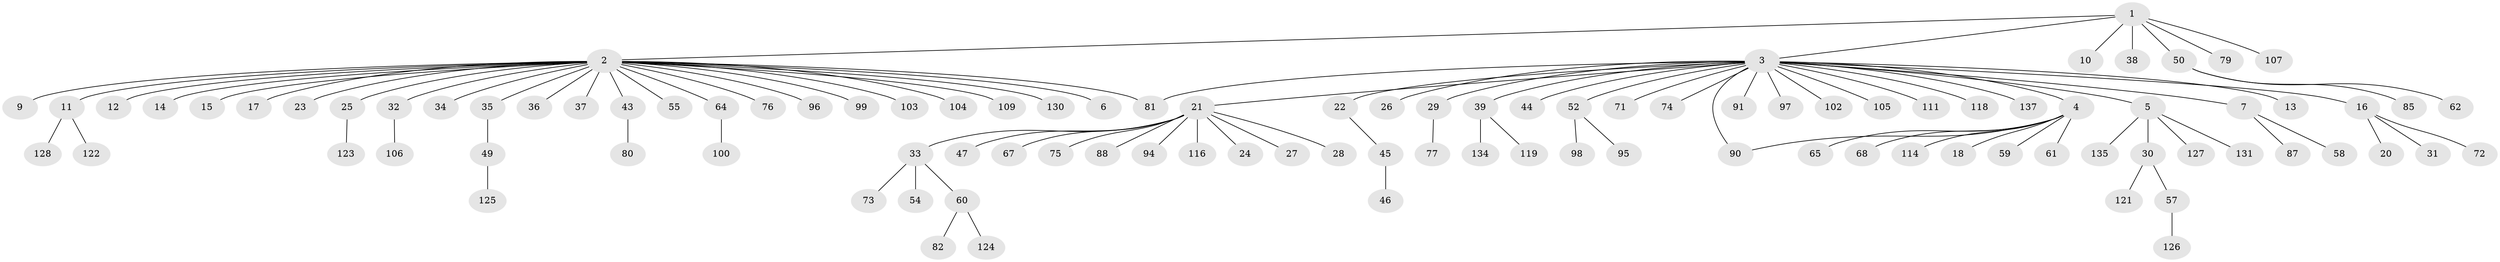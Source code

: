 // original degree distribution, {8: 0.0072992700729927005, 27: 0.0072992700729927005, 25: 0.0072992700729927005, 9: 0.0072992700729927005, 6: 0.0072992700729927005, 1: 0.6861313868613139, 2: 0.1678832116788321, 3: 0.058394160583941604, 4: 0.0364963503649635, 12: 0.0072992700729927005, 5: 0.0072992700729927005}
// Generated by graph-tools (version 1.1) at 2025/41/03/06/25 10:41:49]
// undirected, 105 vertices, 106 edges
graph export_dot {
graph [start="1"]
  node [color=gray90,style=filled];
  1 [super="+89"];
  2 [super="+86"];
  3 [super="+19"];
  4 [super="+48"];
  5 [super="+117"];
  6;
  7 [super="+8"];
  9;
  10;
  11 [super="+63"];
  12;
  13;
  14 [super="+56"];
  15 [super="+40"];
  16;
  17;
  18;
  20;
  21 [super="+113"];
  22 [super="+53"];
  23;
  24;
  25 [super="+70"];
  26;
  27;
  28;
  29;
  30 [super="+42"];
  31;
  32;
  33 [super="+41"];
  34 [super="+83"];
  35 [super="+84"];
  36;
  37;
  38;
  39 [super="+136"];
  43 [super="+51"];
  44;
  45 [super="+112"];
  46 [super="+108"];
  47;
  49;
  50 [super="+133"];
  52 [super="+78"];
  54 [super="+115"];
  55 [super="+69"];
  57 [super="+92"];
  58 [super="+66"];
  59;
  60 [super="+120"];
  61;
  62;
  64 [super="+93"];
  65;
  67;
  68;
  71 [super="+110"];
  72;
  73;
  74;
  75;
  76;
  77;
  79;
  80 [super="+132"];
  81;
  82;
  85;
  87;
  88;
  90;
  91;
  94;
  95 [super="+101"];
  96;
  97;
  98;
  99;
  100;
  102;
  103;
  104;
  105 [super="+129"];
  106;
  107;
  109;
  111;
  114;
  116;
  118;
  119;
  121;
  122;
  123;
  124;
  125;
  126;
  127;
  128;
  130;
  131;
  134;
  135;
  137;
  1 -- 2;
  1 -- 3;
  1 -- 10;
  1 -- 38;
  1 -- 50;
  1 -- 79;
  1 -- 107;
  2 -- 6;
  2 -- 9;
  2 -- 11;
  2 -- 12;
  2 -- 14;
  2 -- 15;
  2 -- 17;
  2 -- 23;
  2 -- 25;
  2 -- 32;
  2 -- 34;
  2 -- 35;
  2 -- 36;
  2 -- 37;
  2 -- 43;
  2 -- 55;
  2 -- 64;
  2 -- 76;
  2 -- 81;
  2 -- 96;
  2 -- 99;
  2 -- 103;
  2 -- 104;
  2 -- 109;
  2 -- 130;
  3 -- 4;
  3 -- 5;
  3 -- 7;
  3 -- 13;
  3 -- 16;
  3 -- 21;
  3 -- 22;
  3 -- 26;
  3 -- 29;
  3 -- 39;
  3 -- 44;
  3 -- 52;
  3 -- 71;
  3 -- 74;
  3 -- 81;
  3 -- 90;
  3 -- 91;
  3 -- 97;
  3 -- 102;
  3 -- 105;
  3 -- 111;
  3 -- 118;
  3 -- 137;
  4 -- 18;
  4 -- 59;
  4 -- 61;
  4 -- 65;
  4 -- 68;
  4 -- 90;
  4 -- 114;
  5 -- 30;
  5 -- 127;
  5 -- 131;
  5 -- 135;
  7 -- 58;
  7 -- 87;
  11 -- 128;
  11 -- 122;
  16 -- 20;
  16 -- 31;
  16 -- 72;
  21 -- 24;
  21 -- 27;
  21 -- 28;
  21 -- 33;
  21 -- 47;
  21 -- 67;
  21 -- 75;
  21 -- 88;
  21 -- 94;
  21 -- 116;
  22 -- 45;
  25 -- 123;
  29 -- 77;
  30 -- 57;
  30 -- 121;
  32 -- 106;
  33 -- 54;
  33 -- 60;
  33 -- 73;
  35 -- 49;
  39 -- 119;
  39 -- 134;
  43 -- 80;
  45 -- 46;
  49 -- 125;
  50 -- 62;
  50 -- 85;
  52 -- 98;
  52 -- 95;
  57 -- 126;
  60 -- 82;
  60 -- 124;
  64 -- 100;
}
